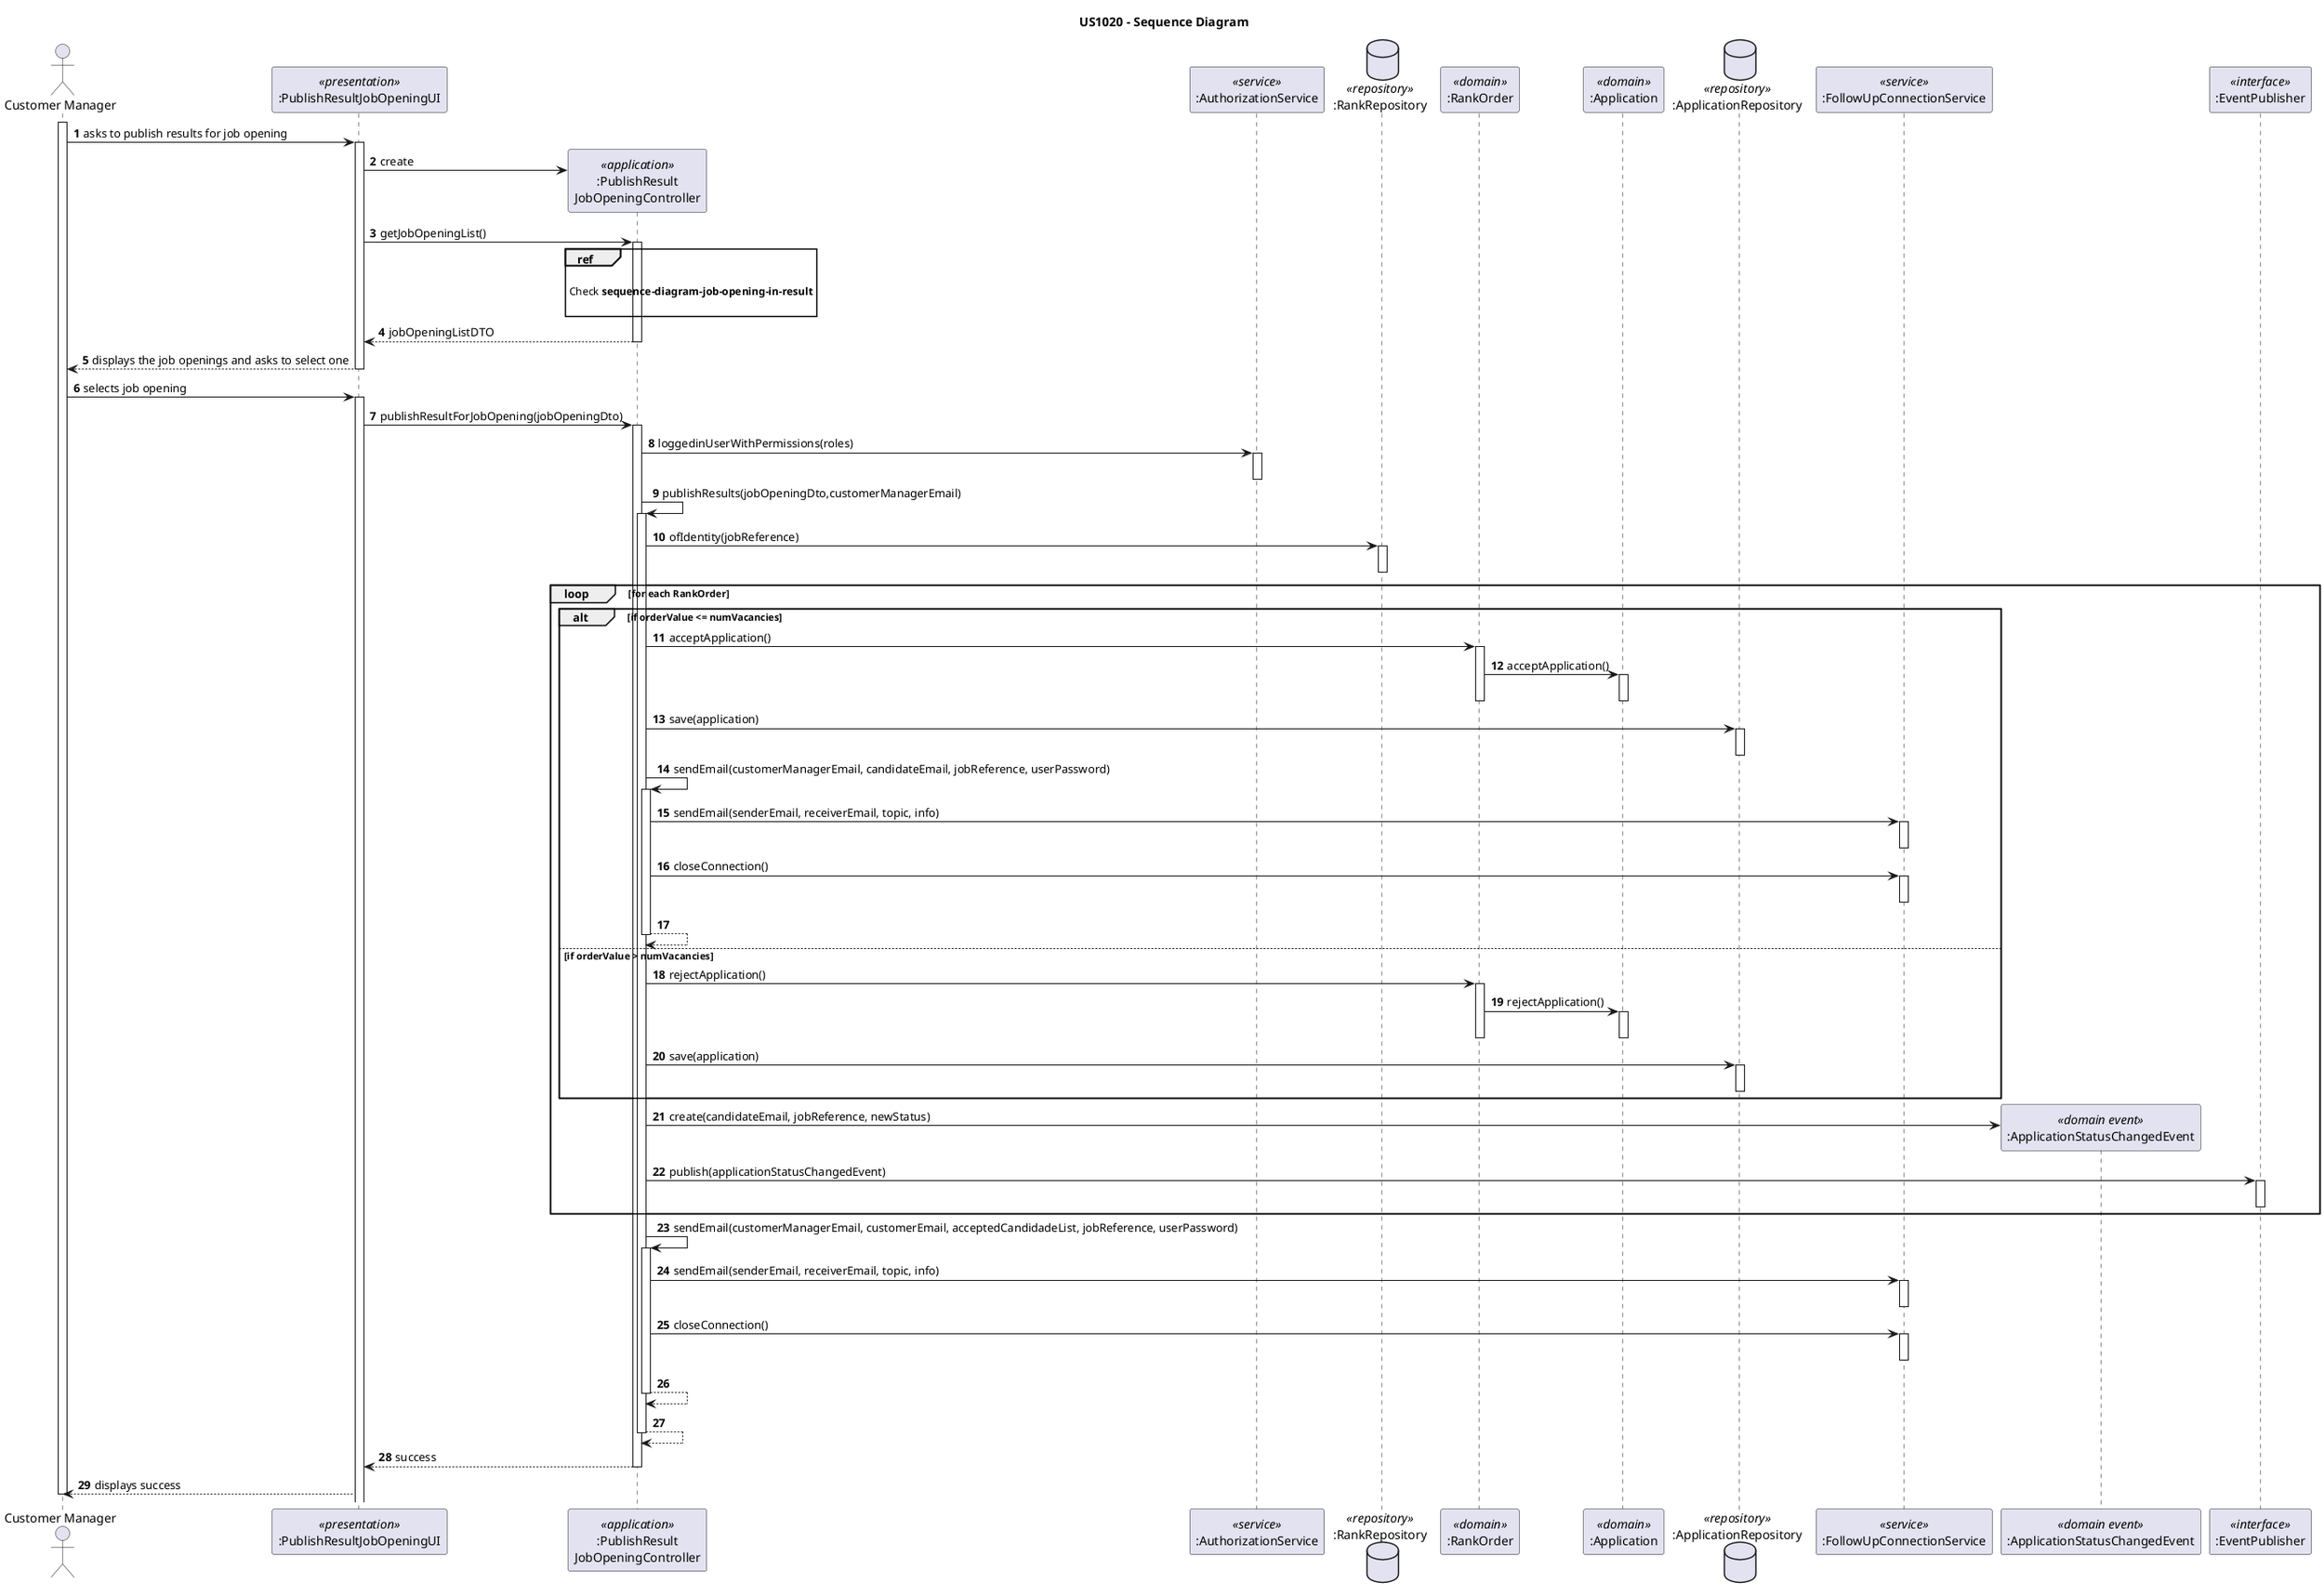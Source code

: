 @startuml
'https://plantuml.com/sequence-diagram

title US1020 - Sequence Diagram

autonumber

actor "Customer Manager" as USER
participant ":PublishResultJobOpeningUI" as UI <<presentation>>
participant ":PublishResult\nJobOpeningController" as CTRL <<application>>
participant ":AuthorizationService" as AUTHZ <<service>>
database ":RankRepository" as R_REPO <<repository>>
participant ":RankOrder" as R <<domain>>
participant ":Application" as A <<domain>>
database ":ApplicationRepository" as A_REPO <<repository>>
participant ":FollowUpConnectionService" as FUCS <<service>>
participant ":ApplicationStatusChangedEvent" as ASCE <<domain event>>
participant ":EventPublisher" as EP <<interface>>


activate USER

USER -> UI : asks to publish results for job opening
activate UI

UI -> CTRL**: create

UI -> CTRL : getJobOpeningList()
activate CTRL

ref over CTRL

Check **sequence-diagram-job-opening-in-result**

end ref

CTRL --> UI: jobOpeningListDTO
deactivate CTRL

UI --> USER : displays the job openings and asks to select one
deactivate UI


USER -> UI : selects job opening
activate UI

    UI -> CTRL: publishResultForJobOpening(jobOpeningDto)
    activate CTRL

    CTRL -> AUTHZ:  loggedinUserWithPermissions(roles)
    activate AUTHZ
    deactivate AUTHZ

    CTRL -> CTRL : publishResults(jobOpeningDto,customerManagerEmail)
    activate CTRL

        CTRL -> R_REPO: ofIdentity(jobReference)
        activate R_REPO
        deactivate R_REPO



            loop for each RankOrder

                alt if orderValue <= numVacancies

                    CTRL -> R : acceptApplication()
                    activate R

                    R -> A : acceptApplication()
                    activate A
                    deactivate A
                    deactivate R

                    CTRL -> A_REPO: save(application)
                    activate A_REPO
                    deactivate A_REPO

                    CTRL -> CTRL:  sendEmail(customerManagerEmail, candidateEmail, jobReference, userPassword)
                    activate CTRL

                    CTRL -> FUCS: sendEmail(senderEmail, receiverEmail, topic, info)
                    activate FUCS
                    deactivate FUCS

                    CTRL -> FUCS: closeConnection()
                    activate FUCS
                    deactivate FUCS

                    CTRL --> CTRL:
                    deactivate CTRL

                else if orderValue > numVacancies

                    CTRL -> R : rejectApplication()
                    activate R

                    R -> A : rejectApplication()
                    activate A
                    deactivate A
                    deactivate R

                    CTRL -> A_REPO: save(application)
                    activate A_REPO
                    deactivate A_REPO
                end alt


                CTRL -> ASCE** : create(candidateEmail, jobReference, newStatus)
                CTRL-> EP: publish(applicationStatusChangedEvent)
                activate EP
                deactivate EP
            end loop

            CTRL -> CTRL:  sendEmail(customerManagerEmail, customerEmail, acceptedCandidadeList, jobReference, userPassword)
            activate CTRL

            CTRL -> FUCS: sendEmail(senderEmail, receiverEmail, topic, info)
            activate FUCS
            deactivate FUCS

            CTRL -> FUCS: closeConnection()
            activate FUCS
            deactivate FUCS

            CTRL --> CTRL:
            deactivate CTRL



    CTRL --> CTRL:
    deactivate CTRL

CTRL --> UI: success
deactivate CTRL

UI --> USER: displays success

deactivate USER


@enduml